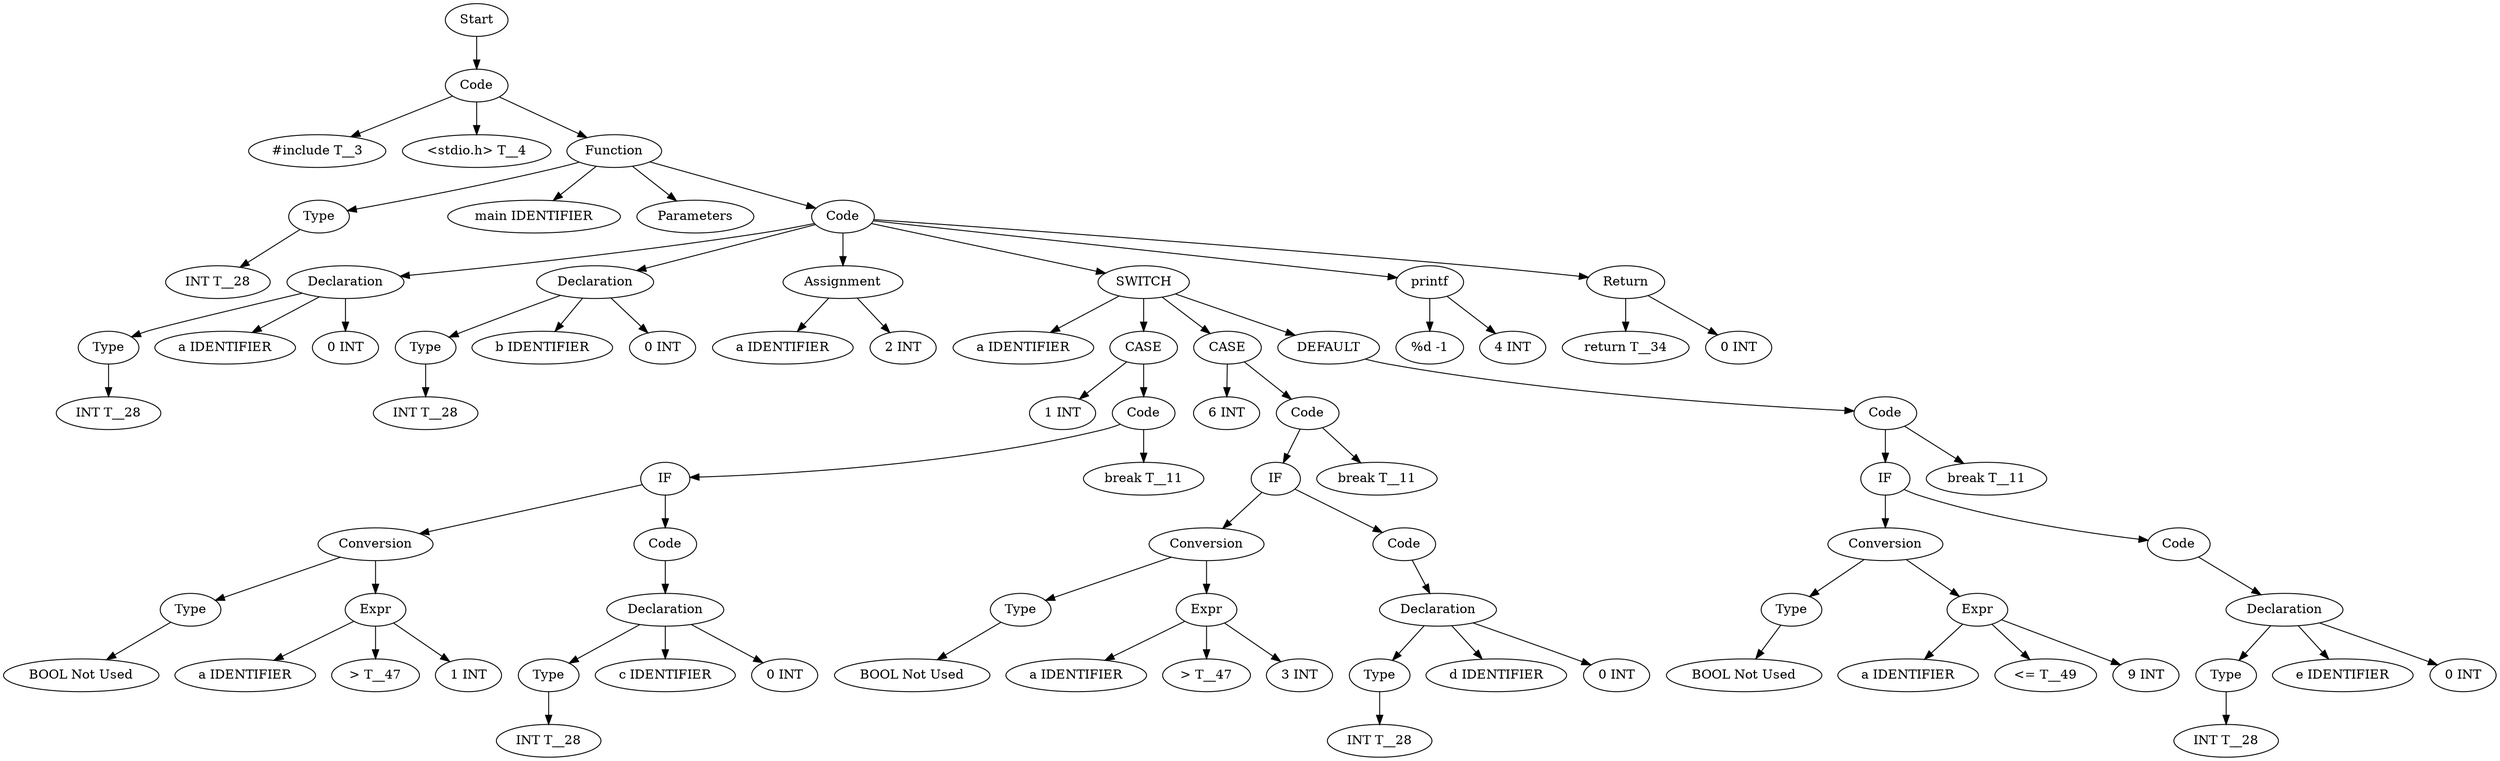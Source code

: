 digraph AST {
  "136192601012592" [label="Start"];
  "136192601012592" -> "136192600998624";
  "136192600998624" [label="Code"];
  "136192600998624" -> "136192601013888";
  "136192600998624" -> "136192601010192";
  "136192600998624" -> "136192601012208";
  "136192601013888" [label="#include T__3"];
  "136192601010192" [label="<stdio.h> T__4"];
  "136192601012208" [label="Function"];
  "136192601012208" -> "136192601009904";
  "136192601012208" -> "136192601011728";
  "136192601012208" -> "136192601012448";
  "136192601012208" -> "136192601012688";
  "136192601009904" [label="Type"];
  "136192601009904" -> "136192601008752";
  "136192601008752" [label="INT T__28"];
  "136192601011728" [label="main IDENTIFIER"];
  "136192601012448" [label="Parameters"];
  "136192601012688" [label="Code"];
  "136192601012688" -> "136192601012736";
  "136192601012688" -> "136192601012400";
  "136192601012688" -> "136192601009760";
  "136192601012688" -> "136192601010336";
  "136192601012688" -> "136192599083520";
  "136192601012688" -> "136192599083568";
  "136192601012736" [label="Declaration"];
  "136192601012736" -> "136192601011344";
  "136192601012736" -> "136192601009952";
  "136192601012736" -> "136192600999584";
  "136192601011344" [label="Type"];
  "136192601011344" -> "136192601012016";
  "136192601012016" [label="INT T__28"];
  "136192601009952" [label="a IDENTIFIER"];
  "136192600999584" [label="0 INT"];
  "136192601012400" [label="Declaration"];
  "136192601012400" -> "136192601013264";
  "136192601012400" -> "136192600998912";
  "136192601012400" -> "136192600998432";
  "136192601013264" [label="Type"];
  "136192601013264" -> "136192601010624";
  "136192601010624" [label="INT T__28"];
  "136192600998912" [label="b IDENTIFIER"];
  "136192600998432" [label="0 INT"];
  "136192601009760" [label="Assignment"];
  "136192601009760" -> "136192601001648";
  "136192601009760" -> "136192601012784";
  "136192601001648" [label="a IDENTIFIER"];
  "136192601012784" [label="2 INT"];
  "136192601010336" [label="SWITCH"];
  "136192601010336" -> "136192601008800";
  "136192601010336" -> "136192601000112";
  "136192601010336" -> "136192601008656";
  "136192601010336" -> "136192601013456";
  "136192601008800" [label="a IDENTIFIER"];
  "136192601000112" [label="CASE"];
  "136192601000112" -> "136192601006640";
  "136192601000112" -> "136192601003568";
  "136192601006640" [label="1 INT"];
  "136192601003568" [label="Code"];
  "136192601003568" -> "136192601007696";
  "136192601003568" -> "136192601008512";
  "136192601007696" [label="IF"];
  "136192601007696" -> "136192599087504";
  "136192601007696" -> "136192601007888";
  "136192599087504" [label="Conversion"];
  "136192599087504" -> "136192599087984";
  "136192599087504" -> "136192601001024";
  "136192599087984" [label="Type"];
  "136192599087984" -> "136192599087888";
  "136192599087888" [label="BOOL Not Used"];
  "136192601001024" [label="Expr"];
  "136192601001024" -> "136192601010432";
  "136192601001024" -> "136192601001456";
  "136192601001024" -> "136192601010240";
  "136192601010432" [label="a IDENTIFIER"];
  "136192601001456" [label="> T__47"];
  "136192601010240" [label="1 INT"];
  "136192601007888" [label="Code"];
  "136192601007888" -> "136192601004288";
  "136192601004288" [label="Declaration"];
  "136192601004288" -> "136192601011392";
  "136192601004288" -> "136192600999296";
  "136192601004288" -> "136192601009472";
  "136192601011392" [label="Type"];
  "136192601011392" -> "136192600999728";
  "136192600999728" [label="INT T__28"];
  "136192600999296" [label="c IDENTIFIER"];
  "136192601009472" [label="0 INT"];
  "136192601008512" [label="break T__11"];
  "136192601008656" [label="CASE"];
  "136192601008656" -> "136192601009712";
  "136192601008656" -> "136192600998960";
  "136192601009712" [label="6 INT"];
  "136192600998960" [label="Code"];
  "136192600998960" -> "136192601012928";
  "136192600998960" -> "136192599081936";
  "136192601012928" [label="IF"];
  "136192601012928" -> "136192599087936";
  "136192601012928" -> "136192599090336";
  "136192599087936" [label="Conversion"];
  "136192599087936" -> "136192599088704";
  "136192599087936" -> "136192601013072";
  "136192599088704" [label="Type"];
  "136192599088704" -> "136192599089664";
  "136192599089664" [label="BOOL Not Used"];
  "136192601013072" [label="Expr"];
  "136192601013072" -> "136192601009808";
  "136192601013072" -> "136192601005872";
  "136192601013072" -> "136192599089472";
  "136192601009808" [label="a IDENTIFIER"];
  "136192601005872" [label="> T__47"];
  "136192599089472" [label="3 INT"];
  "136192599090336" [label="Code"];
  "136192599090336" -> "136192599081840";
  "136192599081840" [label="Declaration"];
  "136192599081840" -> "136192599082032";
  "136192599081840" -> "136192599084960";
  "136192599081840" -> "136192599082224";
  "136192599082032" [label="Type"];
  "136192599082032" -> "136192599085440";
  "136192599085440" [label="INT T__28"];
  "136192599084960" [label="d IDENTIFIER"];
  "136192599082224" [label="0 INT"];
  "136192599081936" [label="break T__11"];
  "136192601013456" [label="DEFAULT"];
  "136192601013456" -> "136192599082080";
  "136192599082080" [label="Code"];
  "136192599082080" -> "136192599082128";
  "136192599082080" -> "136192599082704";
  "136192599082128" [label="IF"];
  "136192599082128" -> "136192599088464";
  "136192599082128" -> "136192599082848";
  "136192599088464" [label="Conversion"];
  "136192599088464" -> "136192599088320";
  "136192599088464" -> "136192599083808";
  "136192599088320" [label="Type"];
  "136192599088320" -> "136192599088032";
  "136192599088032" [label="BOOL Not Used"];
  "136192599083808" [label="Expr"];
  "136192599083808" -> "136192599085584";
  "136192599083808" -> "136192599085536";
  "136192599083808" -> "136192599085680";
  "136192599085584" [label="a IDENTIFIER"];
  "136192599085536" [label="<= T__49"];
  "136192599085680" [label="9 INT"];
  "136192599082848" [label="Code"];
  "136192599082848" -> "136192599085152";
  "136192599085152" [label="Declaration"];
  "136192599085152" -> "136192599082800";
  "136192599085152" -> "136192599084864";
  "136192599085152" -> "136192599083904";
  "136192599082800" [label="Type"];
  "136192599082800" -> "136192599084816";
  "136192599084816" [label="INT T__28"];
  "136192599084864" [label="e IDENTIFIER"];
  "136192599083904" [label="0 INT"];
  "136192599082704" [label="break T__11"];
  "136192599083520" [label="printf"];
  "136192599083520" -> "136192599087696";
  "136192599083520" -> "136192599082272";
  "136192599087696" [label="%d -1"];
  "136192599082272" [label="4 INT"];
  "136192599083568" [label="Return"];
  "136192599083568" -> "136192599082512";
  "136192599083568" -> "136192599083136";
  "136192599082512" [label="return T__34"];
  "136192599083136" [label="0 INT"];
}
